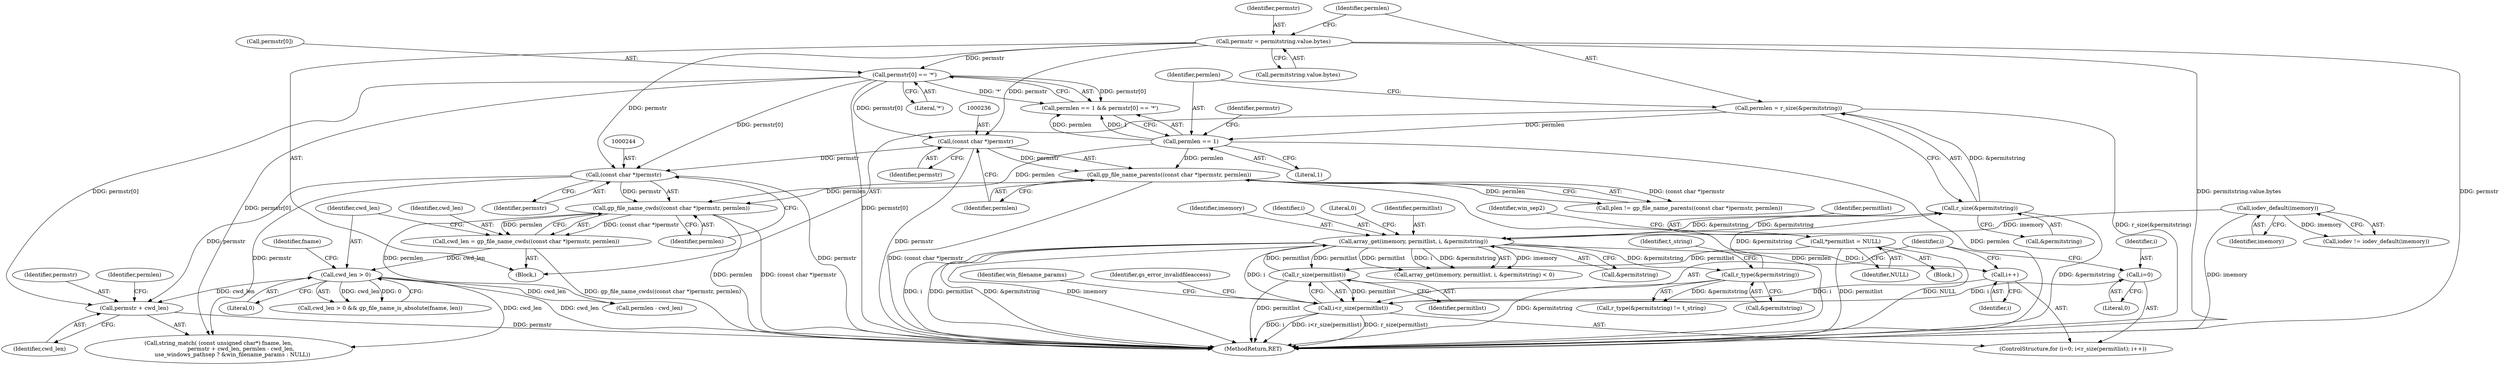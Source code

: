 digraph "0_ghostscript_0d3901189f245232f0161addf215d7268c4d05a3@pointer" {
"1000262" [label="(Call,permstr + cwd_len)"];
"1000220" [label="(Call,permstr[0] == '*')"];
"1000203" [label="(Call,permstr = permitstring.value.bytes)"];
"1000243" [label="(Call,(const char *)permstr)"];
"1000235" [label="(Call,(const char *)permstr)"];
"1000249" [label="(Call,cwd_len > 0)"];
"1000240" [label="(Call,cwd_len = gp_file_name_cwds((const char *)permstr, permlen))"];
"1000242" [label="(Call,gp_file_name_cwds((const char *)permstr, permlen))"];
"1000234" [label="(Call,gp_file_name_parents((const char *)permstr, permlen))"];
"1000217" [label="(Call,permlen == 1)"];
"1000210" [label="(Call,permlen = r_size(&permitstring))"];
"1000212" [label="(Call,r_size(&permitstring))"];
"1000190" [label="(Call,array_get(imemory, permitlist, i, &permitstring))"];
"1000148" [label="(Call,iodev_default(imemory))"];
"1000172" [label="(Call,r_size(permitlist))"];
"1000123" [label="(Call,*permitlist = NULL)"];
"1000170" [label="(Call,i<r_size(permitlist))"];
"1000167" [label="(Call,i=0)"];
"1000174" [label="(Call,i++)"];
"1000198" [label="(Call,r_type(&permitstring))"];
"1000205" [label="(Call,permitstring.value.bytes)"];
"1000168" [label="(Identifier,i)"];
"1000128" [label="(Identifier,win_sep2)"];
"1000220" [label="(Call,permstr[0] == '*')"];
"1000201" [label="(Identifier,t_string)"];
"1000189" [label="(Call,array_get(imemory, permitlist, i, &permitstring) < 0)"];
"1000148" [label="(Call,iodev_default(imemory))"];
"1000246" [label="(Identifier,permlen)"];
"1000190" [label="(Call,array_get(imemory, permitlist, i, &permitstring))"];
"1000217" [label="(Call,permlen == 1)"];
"1000234" [label="(Call,gp_file_name_parents((const char *)permstr, permlen))"];
"1000245" [label="(Identifier,permstr)"];
"1000193" [label="(Identifier,i)"];
"1000175" [label="(Identifier,i)"];
"1000176" [label="(Block,)"];
"1000149" [label="(Identifier,imemory)"];
"1000249" [label="(Call,cwd_len > 0)"];
"1000203" [label="(Call,permstr = permitstring.value.bytes)"];
"1000253" [label="(Identifier,fname)"];
"1000196" [label="(Literal,0)"];
"1000216" [label="(Call,permlen == 1 && permstr[0] == '*')"];
"1000169" [label="(Literal,0)"];
"1000211" [label="(Identifier,permlen)"];
"1000224" [label="(Literal,'*')"];
"1000218" [label="(Identifier,permlen)"];
"1000174" [label="(Call,i++)"];
"1000120" [label="(Block,)"];
"1000170" [label="(Call,i<r_size(permitlist))"];
"1000166" [label="(ControlStructure,for (i=0; i<r_size(permitlist); i++))"];
"1000171" [label="(Identifier,i)"];
"1000237" [label="(Identifier,permstr)"];
"1000277" [label="(MethodReturn,RET)"];
"1000192" [label="(Identifier,permitlist)"];
"1000241" [label="(Identifier,cwd_len)"];
"1000257" [label="(Call,string_match( (const unsigned char*) fname, len,\n                          permstr + cwd_len, permlen - cwd_len,\n                use_windows_pathsep ? &win_filename_params : NULL))"];
"1000265" [label="(Call,permlen - cwd_len)"];
"1000235" [label="(Call,(const char *)permstr)"];
"1000262" [label="(Call,permstr + cwd_len)"];
"1000240" [label="(Call,cwd_len = gp_file_name_cwds((const char *)permstr, permlen))"];
"1000219" [label="(Literal,1)"];
"1000213" [label="(Call,&permitstring)"];
"1000180" [label="(Identifier,win_filename_params)"];
"1000125" [label="(Identifier,NULL)"];
"1000243" [label="(Call,(const char *)permstr)"];
"1000276" [label="(Identifier,gs_error_invalidfileaccess)"];
"1000204" [label="(Identifier,permstr)"];
"1000242" [label="(Call,gp_file_name_cwds((const char *)permstr, permlen))"];
"1000250" [label="(Identifier,cwd_len)"];
"1000248" [label="(Call,cwd_len > 0 && gp_file_name_is_absolute(fname, len))"];
"1000264" [label="(Identifier,cwd_len)"];
"1000232" [label="(Call,plen != gp_file_name_parents((const char *)permstr, permlen))"];
"1000173" [label="(Identifier,permitlist)"];
"1000238" [label="(Identifier,permlen)"];
"1000222" [label="(Identifier,permstr)"];
"1000212" [label="(Call,r_size(&permitstring))"];
"1000221" [label="(Call,permstr[0])"];
"1000199" [label="(Call,&permitstring)"];
"1000146" [label="(Call,iodev != iodev_default(imemory))"];
"1000198" [label="(Call,r_type(&permitstring))"];
"1000194" [label="(Call,&permitstring)"];
"1000266" [label="(Identifier,permlen)"];
"1000263" [label="(Identifier,permstr)"];
"1000123" [label="(Call,*permitlist = NULL)"];
"1000191" [label="(Identifier,imemory)"];
"1000210" [label="(Call,permlen = r_size(&permitstring))"];
"1000124" [label="(Identifier,permitlist)"];
"1000167" [label="(Call,i=0)"];
"1000251" [label="(Literal,0)"];
"1000197" [label="(Call,r_type(&permitstring) != t_string)"];
"1000172" [label="(Call,r_size(permitlist))"];
"1000262" -> "1000257"  [label="AST: "];
"1000262" -> "1000264"  [label="CFG: "];
"1000263" -> "1000262"  [label="AST: "];
"1000264" -> "1000262"  [label="AST: "];
"1000266" -> "1000262"  [label="CFG: "];
"1000262" -> "1000277"  [label="DDG: permstr"];
"1000220" -> "1000262"  [label="DDG: permstr[0]"];
"1000243" -> "1000262"  [label="DDG: permstr"];
"1000249" -> "1000262"  [label="DDG: cwd_len"];
"1000220" -> "1000216"  [label="AST: "];
"1000220" -> "1000224"  [label="CFG: "];
"1000221" -> "1000220"  [label="AST: "];
"1000224" -> "1000220"  [label="AST: "];
"1000216" -> "1000220"  [label="CFG: "];
"1000220" -> "1000277"  [label="DDG: permstr[0]"];
"1000220" -> "1000216"  [label="DDG: permstr[0]"];
"1000220" -> "1000216"  [label="DDG: '*'"];
"1000203" -> "1000220"  [label="DDG: permstr"];
"1000220" -> "1000235"  [label="DDG: permstr[0]"];
"1000220" -> "1000243"  [label="DDG: permstr[0]"];
"1000220" -> "1000257"  [label="DDG: permstr[0]"];
"1000203" -> "1000176"  [label="AST: "];
"1000203" -> "1000205"  [label="CFG: "];
"1000204" -> "1000203"  [label="AST: "];
"1000205" -> "1000203"  [label="AST: "];
"1000211" -> "1000203"  [label="CFG: "];
"1000203" -> "1000277"  [label="DDG: permitstring.value.bytes"];
"1000203" -> "1000277"  [label="DDG: permstr"];
"1000203" -> "1000235"  [label="DDG: permstr"];
"1000203" -> "1000243"  [label="DDG: permstr"];
"1000243" -> "1000242"  [label="AST: "];
"1000243" -> "1000245"  [label="CFG: "];
"1000244" -> "1000243"  [label="AST: "];
"1000245" -> "1000243"  [label="AST: "];
"1000246" -> "1000243"  [label="CFG: "];
"1000243" -> "1000277"  [label="DDG: permstr"];
"1000243" -> "1000242"  [label="DDG: permstr"];
"1000235" -> "1000243"  [label="DDG: permstr"];
"1000243" -> "1000257"  [label="DDG: permstr"];
"1000235" -> "1000234"  [label="AST: "];
"1000235" -> "1000237"  [label="CFG: "];
"1000236" -> "1000235"  [label="AST: "];
"1000237" -> "1000235"  [label="AST: "];
"1000238" -> "1000235"  [label="CFG: "];
"1000235" -> "1000277"  [label="DDG: permstr"];
"1000235" -> "1000234"  [label="DDG: permstr"];
"1000249" -> "1000248"  [label="AST: "];
"1000249" -> "1000251"  [label="CFG: "];
"1000250" -> "1000249"  [label="AST: "];
"1000251" -> "1000249"  [label="AST: "];
"1000253" -> "1000249"  [label="CFG: "];
"1000248" -> "1000249"  [label="CFG: "];
"1000249" -> "1000277"  [label="DDG: cwd_len"];
"1000249" -> "1000248"  [label="DDG: cwd_len"];
"1000249" -> "1000248"  [label="DDG: 0"];
"1000240" -> "1000249"  [label="DDG: cwd_len"];
"1000249" -> "1000257"  [label="DDG: cwd_len"];
"1000249" -> "1000265"  [label="DDG: cwd_len"];
"1000240" -> "1000176"  [label="AST: "];
"1000240" -> "1000242"  [label="CFG: "];
"1000241" -> "1000240"  [label="AST: "];
"1000242" -> "1000240"  [label="AST: "];
"1000250" -> "1000240"  [label="CFG: "];
"1000240" -> "1000277"  [label="DDG: gp_file_name_cwds((const char *)permstr, permlen)"];
"1000242" -> "1000240"  [label="DDG: (const char *)permstr"];
"1000242" -> "1000240"  [label="DDG: permlen"];
"1000242" -> "1000246"  [label="CFG: "];
"1000246" -> "1000242"  [label="AST: "];
"1000242" -> "1000277"  [label="DDG: permlen"];
"1000242" -> "1000277"  [label="DDG: (const char *)permstr"];
"1000234" -> "1000242"  [label="DDG: permlen"];
"1000217" -> "1000242"  [label="DDG: permlen"];
"1000242" -> "1000265"  [label="DDG: permlen"];
"1000234" -> "1000232"  [label="AST: "];
"1000234" -> "1000238"  [label="CFG: "];
"1000238" -> "1000234"  [label="AST: "];
"1000232" -> "1000234"  [label="CFG: "];
"1000234" -> "1000277"  [label="DDG: (const char *)permstr"];
"1000234" -> "1000277"  [label="DDG: permlen"];
"1000234" -> "1000232"  [label="DDG: (const char *)permstr"];
"1000234" -> "1000232"  [label="DDG: permlen"];
"1000217" -> "1000234"  [label="DDG: permlen"];
"1000217" -> "1000216"  [label="AST: "];
"1000217" -> "1000219"  [label="CFG: "];
"1000218" -> "1000217"  [label="AST: "];
"1000219" -> "1000217"  [label="AST: "];
"1000222" -> "1000217"  [label="CFG: "];
"1000216" -> "1000217"  [label="CFG: "];
"1000217" -> "1000277"  [label="DDG: permlen"];
"1000217" -> "1000216"  [label="DDG: permlen"];
"1000217" -> "1000216"  [label="DDG: 1"];
"1000210" -> "1000217"  [label="DDG: permlen"];
"1000210" -> "1000176"  [label="AST: "];
"1000210" -> "1000212"  [label="CFG: "];
"1000211" -> "1000210"  [label="AST: "];
"1000212" -> "1000210"  [label="AST: "];
"1000218" -> "1000210"  [label="CFG: "];
"1000210" -> "1000277"  [label="DDG: r_size(&permitstring)"];
"1000212" -> "1000210"  [label="DDG: &permitstring"];
"1000212" -> "1000213"  [label="CFG: "];
"1000213" -> "1000212"  [label="AST: "];
"1000212" -> "1000277"  [label="DDG: &permitstring"];
"1000212" -> "1000190"  [label="DDG: &permitstring"];
"1000190" -> "1000212"  [label="DDG: &permitstring"];
"1000198" -> "1000212"  [label="DDG: &permitstring"];
"1000190" -> "1000189"  [label="AST: "];
"1000190" -> "1000194"  [label="CFG: "];
"1000191" -> "1000190"  [label="AST: "];
"1000192" -> "1000190"  [label="AST: "];
"1000193" -> "1000190"  [label="AST: "];
"1000194" -> "1000190"  [label="AST: "];
"1000196" -> "1000190"  [label="CFG: "];
"1000190" -> "1000277"  [label="DDG: &permitstring"];
"1000190" -> "1000277"  [label="DDG: imemory"];
"1000190" -> "1000277"  [label="DDG: i"];
"1000190" -> "1000277"  [label="DDG: permitlist"];
"1000190" -> "1000172"  [label="DDG: permitlist"];
"1000190" -> "1000174"  [label="DDG: i"];
"1000190" -> "1000189"  [label="DDG: imemory"];
"1000190" -> "1000189"  [label="DDG: permitlist"];
"1000190" -> "1000189"  [label="DDG: i"];
"1000190" -> "1000189"  [label="DDG: &permitstring"];
"1000148" -> "1000190"  [label="DDG: imemory"];
"1000172" -> "1000190"  [label="DDG: permitlist"];
"1000170" -> "1000190"  [label="DDG: i"];
"1000190" -> "1000198"  [label="DDG: &permitstring"];
"1000148" -> "1000146"  [label="AST: "];
"1000148" -> "1000149"  [label="CFG: "];
"1000149" -> "1000148"  [label="AST: "];
"1000146" -> "1000148"  [label="CFG: "];
"1000148" -> "1000277"  [label="DDG: imemory"];
"1000148" -> "1000146"  [label="DDG: imemory"];
"1000172" -> "1000170"  [label="AST: "];
"1000172" -> "1000173"  [label="CFG: "];
"1000173" -> "1000172"  [label="AST: "];
"1000170" -> "1000172"  [label="CFG: "];
"1000172" -> "1000277"  [label="DDG: permitlist"];
"1000172" -> "1000170"  [label="DDG: permitlist"];
"1000123" -> "1000172"  [label="DDG: permitlist"];
"1000123" -> "1000120"  [label="AST: "];
"1000123" -> "1000125"  [label="CFG: "];
"1000124" -> "1000123"  [label="AST: "];
"1000125" -> "1000123"  [label="AST: "];
"1000128" -> "1000123"  [label="CFG: "];
"1000123" -> "1000277"  [label="DDG: NULL"];
"1000123" -> "1000277"  [label="DDG: permitlist"];
"1000170" -> "1000166"  [label="AST: "];
"1000171" -> "1000170"  [label="AST: "];
"1000180" -> "1000170"  [label="CFG: "];
"1000276" -> "1000170"  [label="CFG: "];
"1000170" -> "1000277"  [label="DDG: r_size(permitlist)"];
"1000170" -> "1000277"  [label="DDG: i"];
"1000170" -> "1000277"  [label="DDG: i<r_size(permitlist)"];
"1000167" -> "1000170"  [label="DDG: i"];
"1000174" -> "1000170"  [label="DDG: i"];
"1000167" -> "1000166"  [label="AST: "];
"1000167" -> "1000169"  [label="CFG: "];
"1000168" -> "1000167"  [label="AST: "];
"1000169" -> "1000167"  [label="AST: "];
"1000171" -> "1000167"  [label="CFG: "];
"1000174" -> "1000166"  [label="AST: "];
"1000174" -> "1000175"  [label="CFG: "];
"1000175" -> "1000174"  [label="AST: "];
"1000171" -> "1000174"  [label="CFG: "];
"1000198" -> "1000197"  [label="AST: "];
"1000198" -> "1000199"  [label="CFG: "];
"1000199" -> "1000198"  [label="AST: "];
"1000201" -> "1000198"  [label="CFG: "];
"1000198" -> "1000277"  [label="DDG: &permitstring"];
"1000198" -> "1000197"  [label="DDG: &permitstring"];
}
